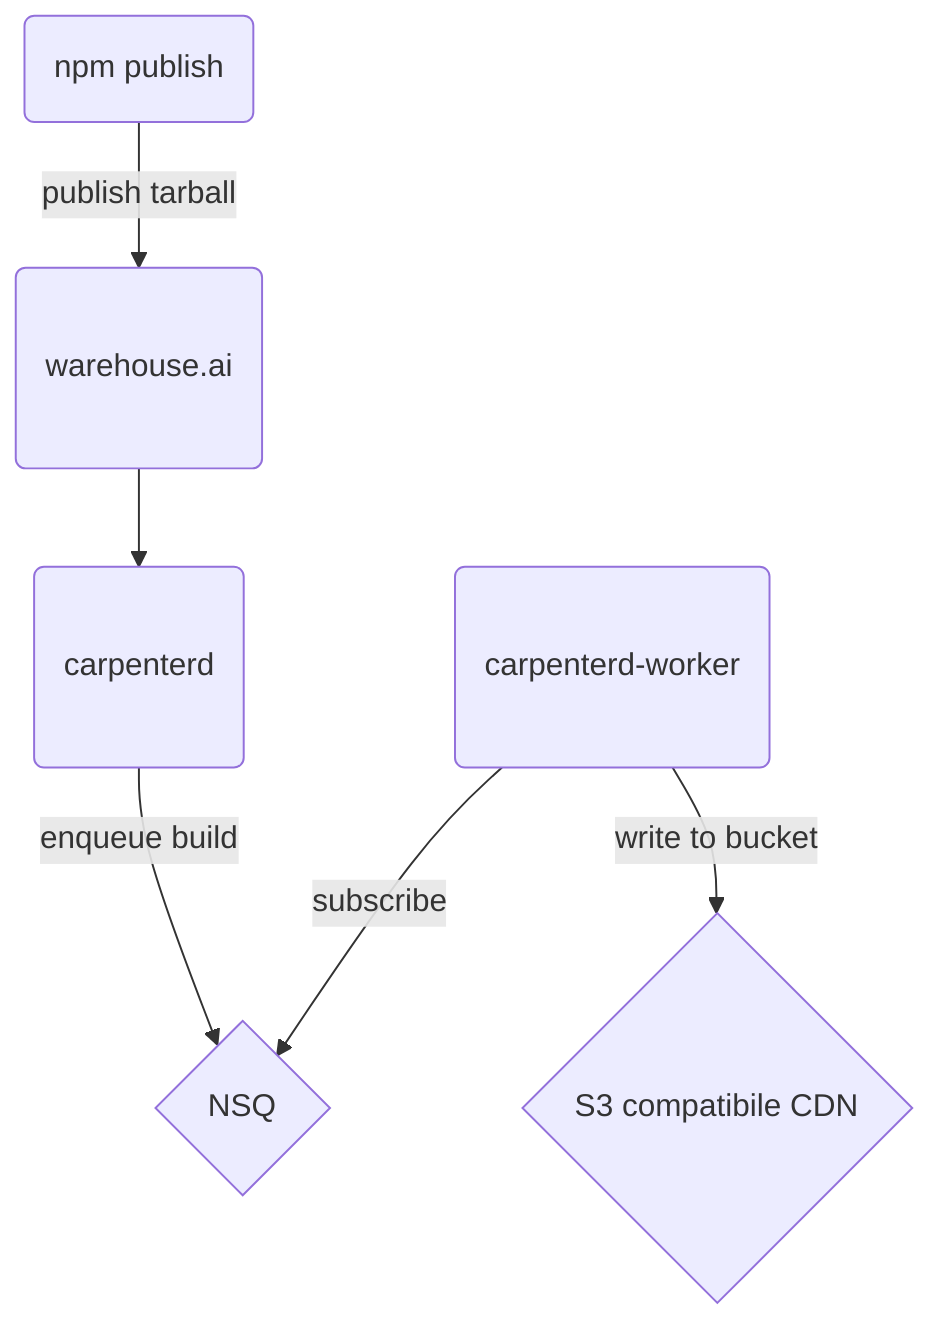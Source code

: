 graph TD
C -->|enqueue build|D{NSQ}
E(<br>carpenterd-worker<br><br>) --> |subscribe| D
B --> C(<br>carpenterd<br><br>)
A(npm publish) -->|publish tarball| B(<br>warehouse.ai<br><br>)
E --> |write to bucket| F{S3 compatibile CDN}